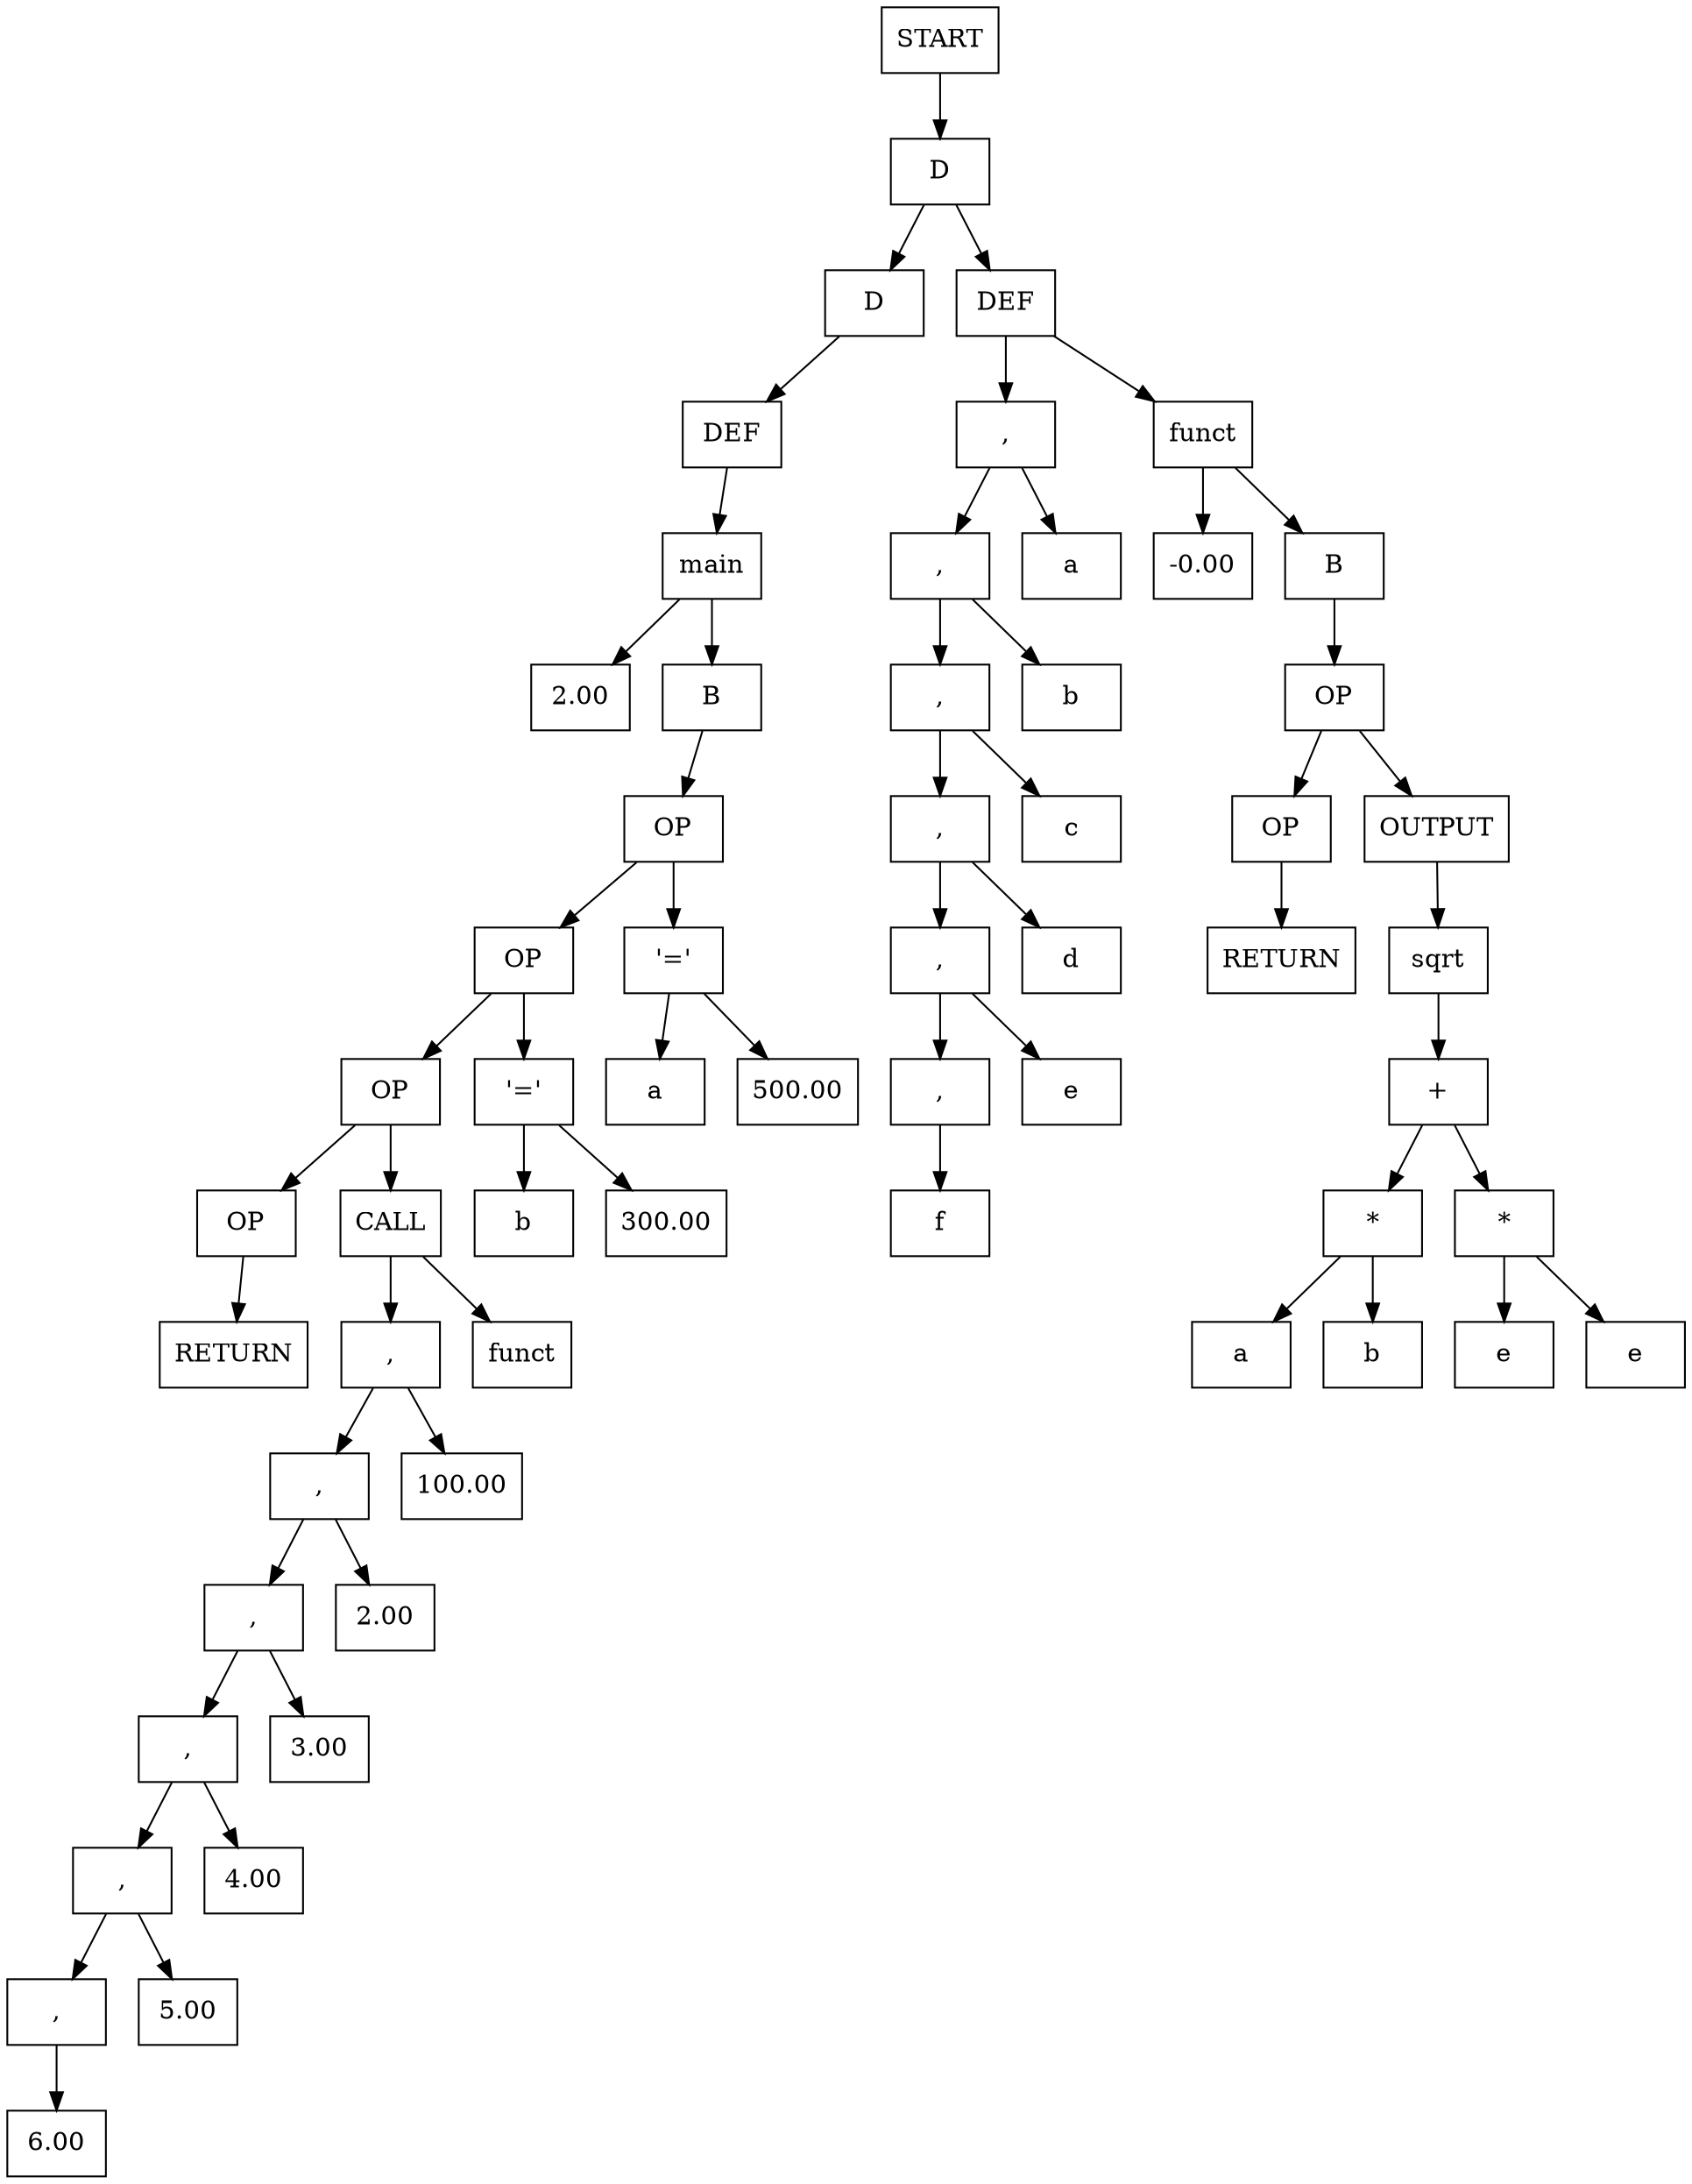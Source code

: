 digraph {
node0x55e034619c50 [label="START", shape=box];
node0x55e03461b730 [label="D", shape=box];
node0x55e034619c50 -> node0x55e03461b730
node0x55e03461bd10 [label="D", shape=box];
node0x55e034619cc0 [label="DEF", shape=box];
node0x55e03461b730 -> node0x55e03461bd10
node0x55e03461b730 -> node0x55e034619cc0
node0x55e03461b7a0 [label=",", shape=box];
node0x55e034619d30 [label="funct", shape=box];
node0x55e034619cc0 -> node0x55e03461b7a0
node0x55e034619cc0 -> node0x55e034619d30
node0x55e03461bce0 [label="-0.00", shape=box];
node0x55e03461ba40 [label="B", shape=box];
node0x55e034619d30 -> node0x55e03461bce0
node0x55e034619d30 -> node0x55e03461ba40
node0x55e03461bab0 [label="OP", shape=box];
node0x55e03461ba40 -> node0x55e03461bab0
node0x55e03461bc70 [label="OP", shape=box];
node0x55e03461a430 [label="OUTPUT", shape=box];
node0x55e03461bab0 -> node0x55e03461bc70
node0x55e03461bab0 -> node0x55e03461a430
node0x55e03461a510 [label="sqrt", shape=box];
node0x55e03461a430 -> node0x55e03461a510
node0x55e03461bc00 [label="+", shape=box];
node0x55e03461a510 -> node0x55e03461bc00
node0x55e03461bb20 [label="*", shape=box];
node0x55e03461bb90 [label="*", shape=box];
node0x55e03461bc00 -> node0x55e03461bb20
node0x55e03461bc00 -> node0x55e03461bb90
node0x55e03461a7b0 [label="e", shape=box];
node0x55e03461a890 [label="e", shape=box];
node0x55e03461bb90 -> node0x55e03461a7b0
node0x55e03461bb90 -> node0x55e03461a890
node0x55e03461a5f0 [label="a", shape=box];
node0x55e03461a6d0 [label="b", shape=box];
node0x55e03461bb20 -> node0x55e03461a5f0
node0x55e03461bb20 -> node0x55e03461a6d0
node0x55e03461a9e0 [label="RETURN", shape=box];
node0x55e03461bc70 -> node0x55e03461a9e0
node0x55e03461b810 [label=",", shape=box];
node0x55e034619e10 [label="a", shape=box];
node0x55e03461b7a0 -> node0x55e03461b810
node0x55e03461b7a0 -> node0x55e034619e10
node0x55e03461b880 [label=",", shape=box];
node0x55e034619ef0 [label="b", shape=box];
node0x55e03461b810 -> node0x55e03461b880
node0x55e03461b810 -> node0x55e034619ef0
node0x55e03461b8f0 [label=",", shape=box];
node0x55e034619fd0 [label="c", shape=box];
node0x55e03461b880 -> node0x55e03461b8f0
node0x55e03461b880 -> node0x55e034619fd0
node0x55e03461b960 [label=",", shape=box];
node0x55e03461a0b0 [label="d", shape=box];
node0x55e03461b8f0 -> node0x55e03461b960
node0x55e03461b8f0 -> node0x55e03461a0b0
node0x55e03461b9d0 [label=",", shape=box];
node0x55e03461a190 [label="e", shape=box];
node0x55e03461b960 -> node0x55e03461b9d0
node0x55e03461b960 -> node0x55e03461a190
node0x55e03461a270 [label="f", shape=box];
node0x55e03461b9d0 -> node0x55e03461a270
node0x55e03461ab30 [label="DEF", shape=box];
node0x55e03461bd10 -> node0x55e03461ab30
node0x55e03461aba0 [label="main", shape=box];
node0x55e03461ab30 -> node0x55e03461aba0
node0x55e03461c2c0 [label="2.00", shape=box];
node0x55e03461bd80 [label="B", shape=box];
node0x55e03461aba0 -> node0x55e03461c2c0
node0x55e03461aba0 -> node0x55e03461bd80
node0x55e03461bdf0 [label="OP", shape=box];
node0x55e03461bd80 -> node0x55e03461bdf0
node0x55e03461be60 [label="OP", shape=box];
node0x55e03461ae40 [label="'='", shape=box];
node0x55e03461bdf0 -> node0x55e03461be60
node0x55e03461bdf0 -> node0x55e03461ae40
node0x55e03461add0 [label="a", shape=box];
node0x55e03461aeb0 [label="500.00", shape=box];
node0x55e03461ae40 -> node0x55e03461add0
node0x55e03461ae40 -> node0x55e03461aeb0
node0x55e03461bed0 [label="OP", shape=box];
node0x55e03461afc0 [label="'='", shape=box];
node0x55e03461be60 -> node0x55e03461bed0
node0x55e03461be60 -> node0x55e03461afc0
node0x55e03461af50 [label="b", shape=box];
node0x55e03461b030 [label="300.00", shape=box];
node0x55e03461afc0 -> node0x55e03461af50
node0x55e03461afc0 -> node0x55e03461b030
node0x55e03461c250 [label="OP", shape=box];
node0x55e03461bf40 [label="CALL", shape=box];
node0x55e03461bed0 -> node0x55e03461c250
node0x55e03461bed0 -> node0x55e03461bf40
node0x55e03461bfb0 [label=",", shape=box];
node0x55e03461b0d0 [label="funct", shape=box];
node0x55e03461bf40 -> node0x55e03461bfb0
node0x55e03461bf40 -> node0x55e03461b0d0
node0x55e03461c020 [label=",", shape=box];
node0x55e03461b1b0 [label="100.00", shape=box];
node0x55e03461bfb0 -> node0x55e03461c020
node0x55e03461bfb0 -> node0x55e03461b1b0
node0x55e03461c090 [label=",", shape=box];
node0x55e03461b250 [label="2.00", shape=box];
node0x55e03461c020 -> node0x55e03461c090
node0x55e03461c020 -> node0x55e03461b250
node0x55e03461c100 [label=",", shape=box];
node0x55e03461b2f0 [label="3.00", shape=box];
node0x55e03461c090 -> node0x55e03461c100
node0x55e03461c090 -> node0x55e03461b2f0
node0x55e03461c170 [label=",", shape=box];
node0x55e03461b390 [label="4.00", shape=box];
node0x55e03461c100 -> node0x55e03461c170
node0x55e03461c100 -> node0x55e03461b390
node0x55e03461c1e0 [label=",", shape=box];
node0x55e03461b430 [label="5.00", shape=box];
node0x55e03461c170 -> node0x55e03461c1e0
node0x55e03461c170 -> node0x55e03461b430
node0x55e03461b4d0 [label="6.00", shape=box];
node0x55e03461c1e0 -> node0x55e03461b4d0
node0x55e03461b570 [label="RETURN", shape=box];
node0x55e03461c250 -> node0x55e03461b570
}
